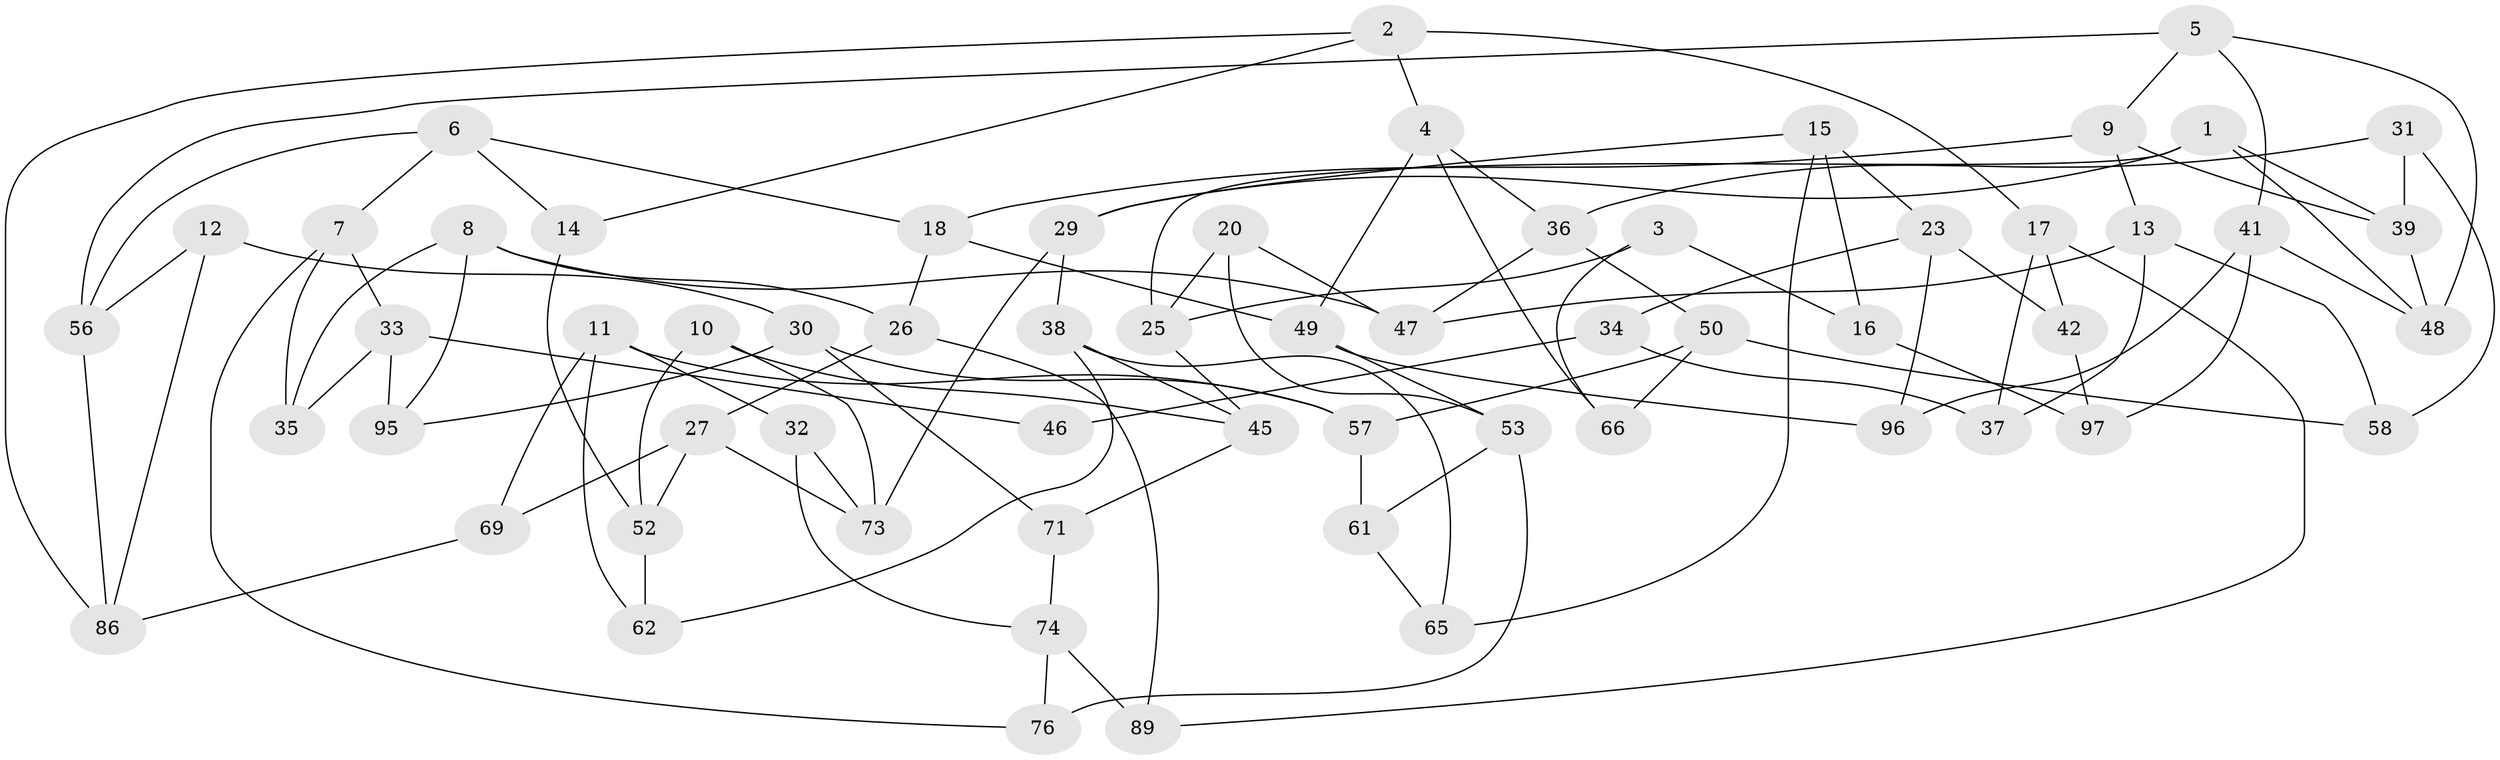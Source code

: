 // original degree distribution, {3: 1.0}
// Generated by graph-tools (version 1.1) at 2025/11/02/21/25 10:11:15]
// undirected, 61 vertices, 109 edges
graph export_dot {
graph [start="1"]
  node [color=gray90,style=filled];
  1 [super="+22"];
  2 [super="+60"];
  3 [super="+64"];
  4 [super="+19"];
  5 [super="+78"];
  6 [super="+75"];
  7 [super="+44"];
  8 [super="+72"];
  9 [super="+40"];
  10;
  11 [super="+70"];
  12;
  13 [super="+24"];
  14;
  15 [super="+21"];
  16;
  17 [super="+83"];
  18 [super="+98"];
  20;
  23 [super="+85"];
  25 [super="+54"];
  26 [super="+28"];
  27 [super="+59"];
  29 [super="+92"];
  30 [super="+43"];
  31;
  32;
  33 [super="+51"];
  34 [super="+67"];
  35;
  36 [super="+90"];
  37;
  38 [super="+82"];
  39 [super="+88"];
  41 [super="+84"];
  42;
  45 [super="+63"];
  46;
  47 [super="+55"];
  48 [super="+80"];
  49 [super="+79"];
  50 [super="+77"];
  52 [super="+68"];
  53 [super="+100"];
  56 [super="+94"];
  57 [super="+99"];
  58;
  61;
  62;
  65;
  66 [super="+81"];
  69;
  71;
  73 [super="+93"];
  74 [super="+87"];
  76;
  86 [super="+91"];
  89;
  95;
  96;
  97;
  1 -- 29;
  1 -- 48;
  1 -- 25;
  1 -- 39;
  2 -- 4;
  2 -- 86;
  2 -- 17;
  2 -- 14;
  3 -- 16;
  3 -- 25;
  3 -- 66 [weight=2];
  4 -- 66;
  4 -- 49;
  4 -- 36;
  5 -- 41;
  5 -- 9;
  5 -- 56;
  5 -- 48;
  6 -- 56;
  6 -- 7;
  6 -- 18;
  6 -- 14;
  7 -- 35;
  7 -- 76;
  7 -- 33;
  8 -- 35;
  8 -- 47;
  8 -- 26;
  8 -- 95;
  9 -- 18;
  9 -- 39;
  9 -- 13;
  10 -- 45;
  10 -- 52;
  10 -- 73;
  11 -- 32;
  11 -- 62;
  11 -- 57;
  11 -- 69;
  12 -- 86;
  12 -- 30;
  12 -- 56;
  13 -- 47;
  13 -- 58;
  13 -- 37;
  14 -- 52;
  15 -- 29;
  15 -- 23;
  15 -- 16;
  15 -- 65;
  16 -- 97;
  17 -- 42;
  17 -- 89;
  17 -- 37;
  18 -- 49;
  18 -- 26;
  20 -- 25;
  20 -- 47;
  20 -- 53;
  23 -- 34;
  23 -- 42;
  23 -- 96;
  25 -- 45;
  26 -- 27;
  26 -- 89;
  27 -- 52;
  27 -- 73;
  27 -- 69;
  29 -- 73;
  29 -- 38;
  30 -- 95;
  30 -- 71;
  30 -- 57;
  31 -- 58;
  31 -- 39;
  31 -- 36;
  32 -- 74;
  32 -- 73;
  33 -- 46;
  33 -- 35;
  33 -- 95;
  34 -- 46 [weight=2];
  34 -- 37;
  36 -- 47;
  36 -- 50;
  38 -- 65;
  38 -- 45;
  38 -- 62;
  39 -- 48;
  41 -- 97;
  41 -- 48;
  41 -- 96;
  42 -- 97;
  45 -- 71;
  49 -- 96;
  49 -- 53;
  50 -- 58;
  50 -- 66;
  50 -- 57;
  52 -- 62;
  53 -- 76;
  53 -- 61;
  56 -- 86;
  57 -- 61;
  61 -- 65;
  69 -- 86;
  71 -- 74;
  74 -- 89;
  74 -- 76;
}
